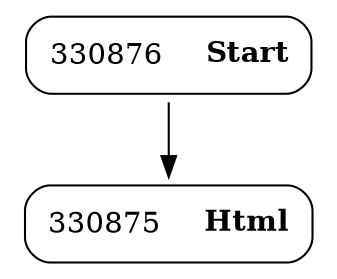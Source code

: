 digraph ast {
node [shape=none];
330876 [label=<<TABLE border='1' cellspacing='0' cellpadding='10' style='rounded' ><TR><TD border='0'>330876</TD><TD border='0'><B>Start</B></TD></TR></TABLE>>];
330876 -> 330875 [weight=2];
330875 [label=<<TABLE border='1' cellspacing='0' cellpadding='10' style='rounded' ><TR><TD border='0'>330875</TD><TD border='0'><B>Html</B></TD></TR></TABLE>>];
}

